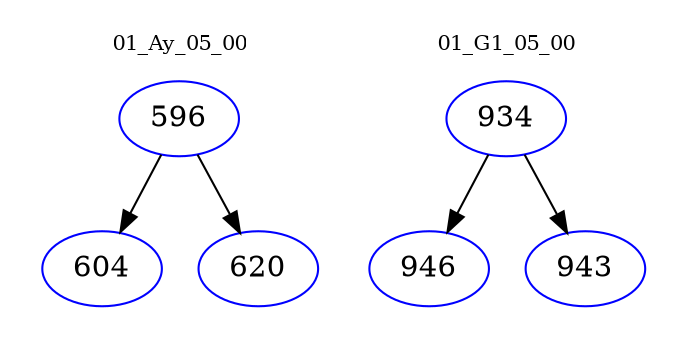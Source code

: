 digraph{
subgraph cluster_0 {
color = white
label = "01_Ay_05_00";
fontsize=10;
T0_596 [label="596", color="blue"]
T0_596 -> T0_604 [color="black"]
T0_604 [label="604", color="blue"]
T0_596 -> T0_620 [color="black"]
T0_620 [label="620", color="blue"]
}
subgraph cluster_1 {
color = white
label = "01_G1_05_00";
fontsize=10;
T1_934 [label="934", color="blue"]
T1_934 -> T1_946 [color="black"]
T1_946 [label="946", color="blue"]
T1_934 -> T1_943 [color="black"]
T1_943 [label="943", color="blue"]
}
}
